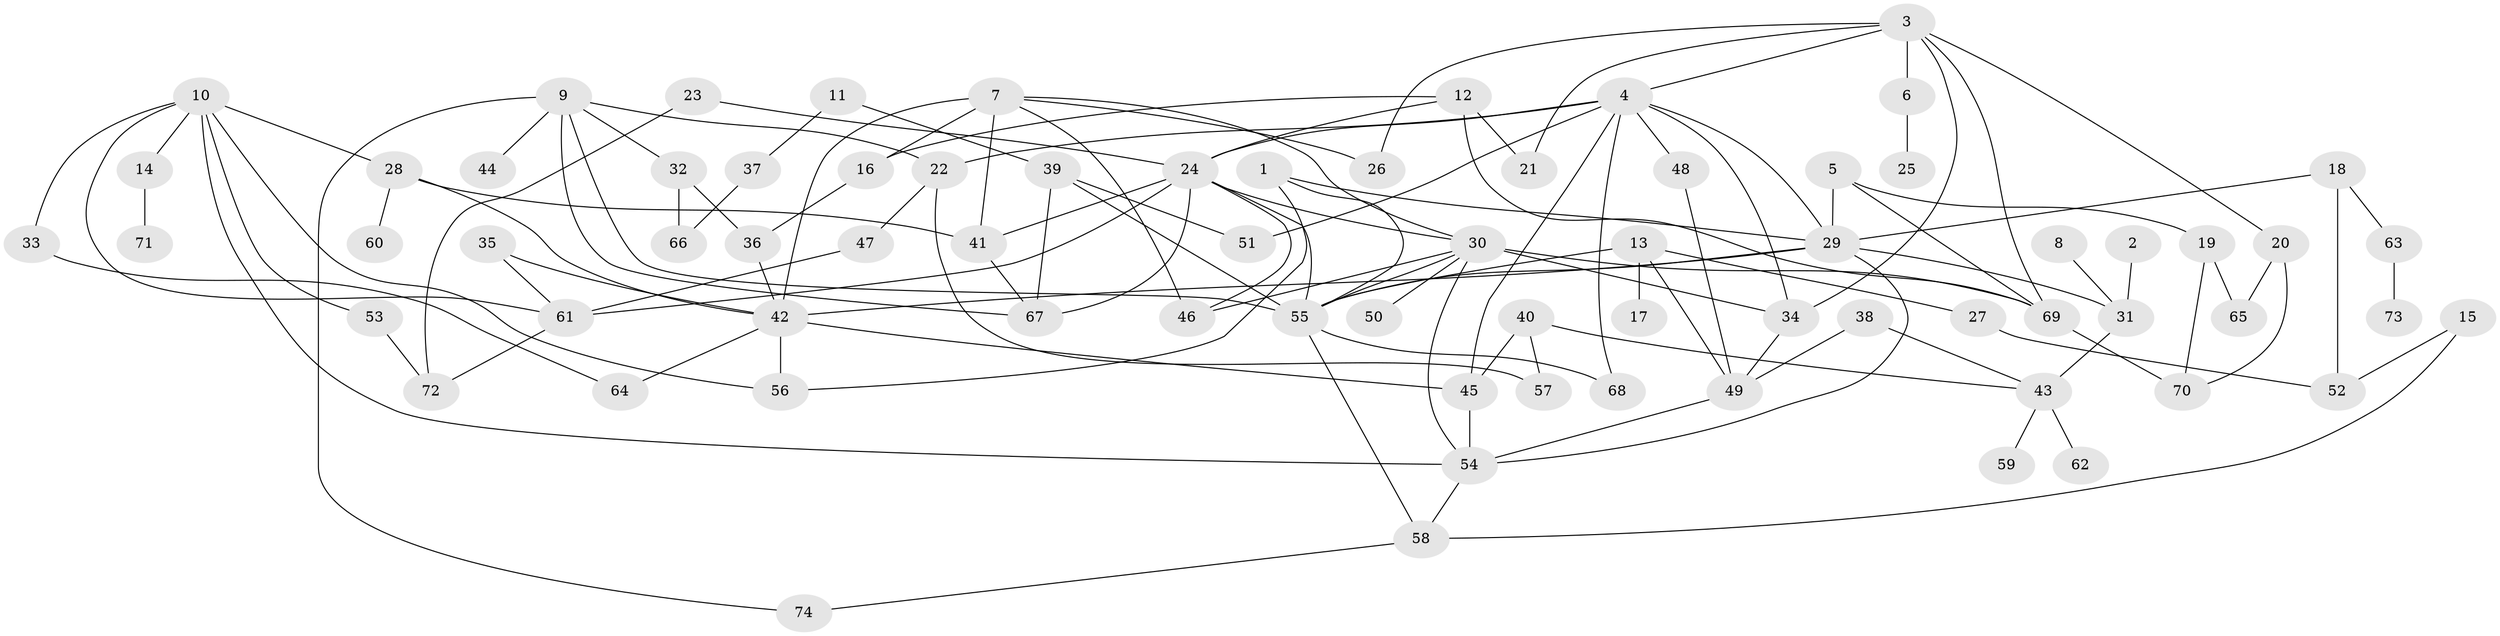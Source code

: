 // original degree distribution, {9: 0.02040816326530612, 5: 0.05442176870748299, 3: 0.20408163265306123, 6: 0.027210884353741496, 4: 0.09523809523809523, 1: 0.2108843537414966, 7: 0.027210884353741496, 2: 0.36054421768707484}
// Generated by graph-tools (version 1.1) at 2025/36/03/04/25 23:36:05]
// undirected, 74 vertices, 123 edges
graph export_dot {
  node [color=gray90,style=filled];
  1;
  2;
  3;
  4;
  5;
  6;
  7;
  8;
  9;
  10;
  11;
  12;
  13;
  14;
  15;
  16;
  17;
  18;
  19;
  20;
  21;
  22;
  23;
  24;
  25;
  26;
  27;
  28;
  29;
  30;
  31;
  32;
  33;
  34;
  35;
  36;
  37;
  38;
  39;
  40;
  41;
  42;
  43;
  44;
  45;
  46;
  47;
  48;
  49;
  50;
  51;
  52;
  53;
  54;
  55;
  56;
  57;
  58;
  59;
  60;
  61;
  62;
  63;
  64;
  65;
  66;
  67;
  68;
  69;
  70;
  71;
  72;
  73;
  74;
  1 -- 29 [weight=1.0];
  1 -- 55 [weight=1.0];
  1 -- 56 [weight=1.0];
  2 -- 31 [weight=1.0];
  3 -- 4 [weight=1.0];
  3 -- 6 [weight=1.0];
  3 -- 20 [weight=1.0];
  3 -- 21 [weight=1.0];
  3 -- 26 [weight=1.0];
  3 -- 34 [weight=1.0];
  3 -- 69 [weight=1.0];
  4 -- 22 [weight=1.0];
  4 -- 24 [weight=1.0];
  4 -- 29 [weight=1.0];
  4 -- 34 [weight=1.0];
  4 -- 45 [weight=1.0];
  4 -- 48 [weight=1.0];
  4 -- 51 [weight=1.0];
  4 -- 68 [weight=1.0];
  5 -- 19 [weight=1.0];
  5 -- 29 [weight=1.0];
  5 -- 69 [weight=1.0];
  6 -- 25 [weight=1.0];
  7 -- 16 [weight=1.0];
  7 -- 26 [weight=1.0];
  7 -- 30 [weight=1.0];
  7 -- 41 [weight=1.0];
  7 -- 42 [weight=2.0];
  7 -- 46 [weight=1.0];
  8 -- 31 [weight=1.0];
  9 -- 22 [weight=1.0];
  9 -- 32 [weight=1.0];
  9 -- 44 [weight=1.0];
  9 -- 55 [weight=1.0];
  9 -- 67 [weight=1.0];
  9 -- 74 [weight=1.0];
  10 -- 14 [weight=1.0];
  10 -- 28 [weight=1.0];
  10 -- 33 [weight=1.0];
  10 -- 53 [weight=1.0];
  10 -- 54 [weight=1.0];
  10 -- 56 [weight=1.0];
  10 -- 61 [weight=1.0];
  11 -- 37 [weight=1.0];
  11 -- 39 [weight=1.0];
  12 -- 16 [weight=1.0];
  12 -- 21 [weight=1.0];
  12 -- 24 [weight=1.0];
  12 -- 69 [weight=1.0];
  13 -- 17 [weight=1.0];
  13 -- 27 [weight=1.0];
  13 -- 49 [weight=1.0];
  13 -- 55 [weight=1.0];
  14 -- 71 [weight=1.0];
  15 -- 52 [weight=1.0];
  15 -- 58 [weight=1.0];
  16 -- 36 [weight=1.0];
  18 -- 29 [weight=1.0];
  18 -- 52 [weight=1.0];
  18 -- 63 [weight=1.0];
  19 -- 65 [weight=1.0];
  19 -- 70 [weight=1.0];
  20 -- 65 [weight=1.0];
  20 -- 70 [weight=1.0];
  22 -- 47 [weight=1.0];
  22 -- 57 [weight=1.0];
  23 -- 24 [weight=1.0];
  23 -- 72 [weight=1.0];
  24 -- 30 [weight=1.0];
  24 -- 41 [weight=1.0];
  24 -- 46 [weight=1.0];
  24 -- 55 [weight=1.0];
  24 -- 61 [weight=1.0];
  24 -- 67 [weight=2.0];
  27 -- 52 [weight=1.0];
  28 -- 41 [weight=1.0];
  28 -- 42 [weight=1.0];
  28 -- 60 [weight=1.0];
  29 -- 31 [weight=1.0];
  29 -- 42 [weight=1.0];
  29 -- 54 [weight=1.0];
  29 -- 55 [weight=1.0];
  30 -- 34 [weight=1.0];
  30 -- 46 [weight=1.0];
  30 -- 50 [weight=1.0];
  30 -- 54 [weight=1.0];
  30 -- 55 [weight=1.0];
  30 -- 69 [weight=1.0];
  31 -- 43 [weight=2.0];
  32 -- 36 [weight=1.0];
  32 -- 66 [weight=1.0];
  33 -- 64 [weight=1.0];
  34 -- 49 [weight=1.0];
  35 -- 42 [weight=1.0];
  35 -- 61 [weight=1.0];
  36 -- 42 [weight=1.0];
  37 -- 66 [weight=1.0];
  38 -- 43 [weight=1.0];
  38 -- 49 [weight=1.0];
  39 -- 51 [weight=1.0];
  39 -- 55 [weight=1.0];
  39 -- 67 [weight=1.0];
  40 -- 43 [weight=1.0];
  40 -- 45 [weight=1.0];
  40 -- 57 [weight=1.0];
  41 -- 67 [weight=1.0];
  42 -- 45 [weight=1.0];
  42 -- 56 [weight=1.0];
  42 -- 64 [weight=1.0];
  43 -- 59 [weight=1.0];
  43 -- 62 [weight=1.0];
  45 -- 54 [weight=2.0];
  47 -- 61 [weight=1.0];
  48 -- 49 [weight=1.0];
  49 -- 54 [weight=1.0];
  53 -- 72 [weight=1.0];
  54 -- 58 [weight=1.0];
  55 -- 58 [weight=1.0];
  55 -- 68 [weight=1.0];
  58 -- 74 [weight=1.0];
  61 -- 72 [weight=1.0];
  63 -- 73 [weight=1.0];
  69 -- 70 [weight=1.0];
}
